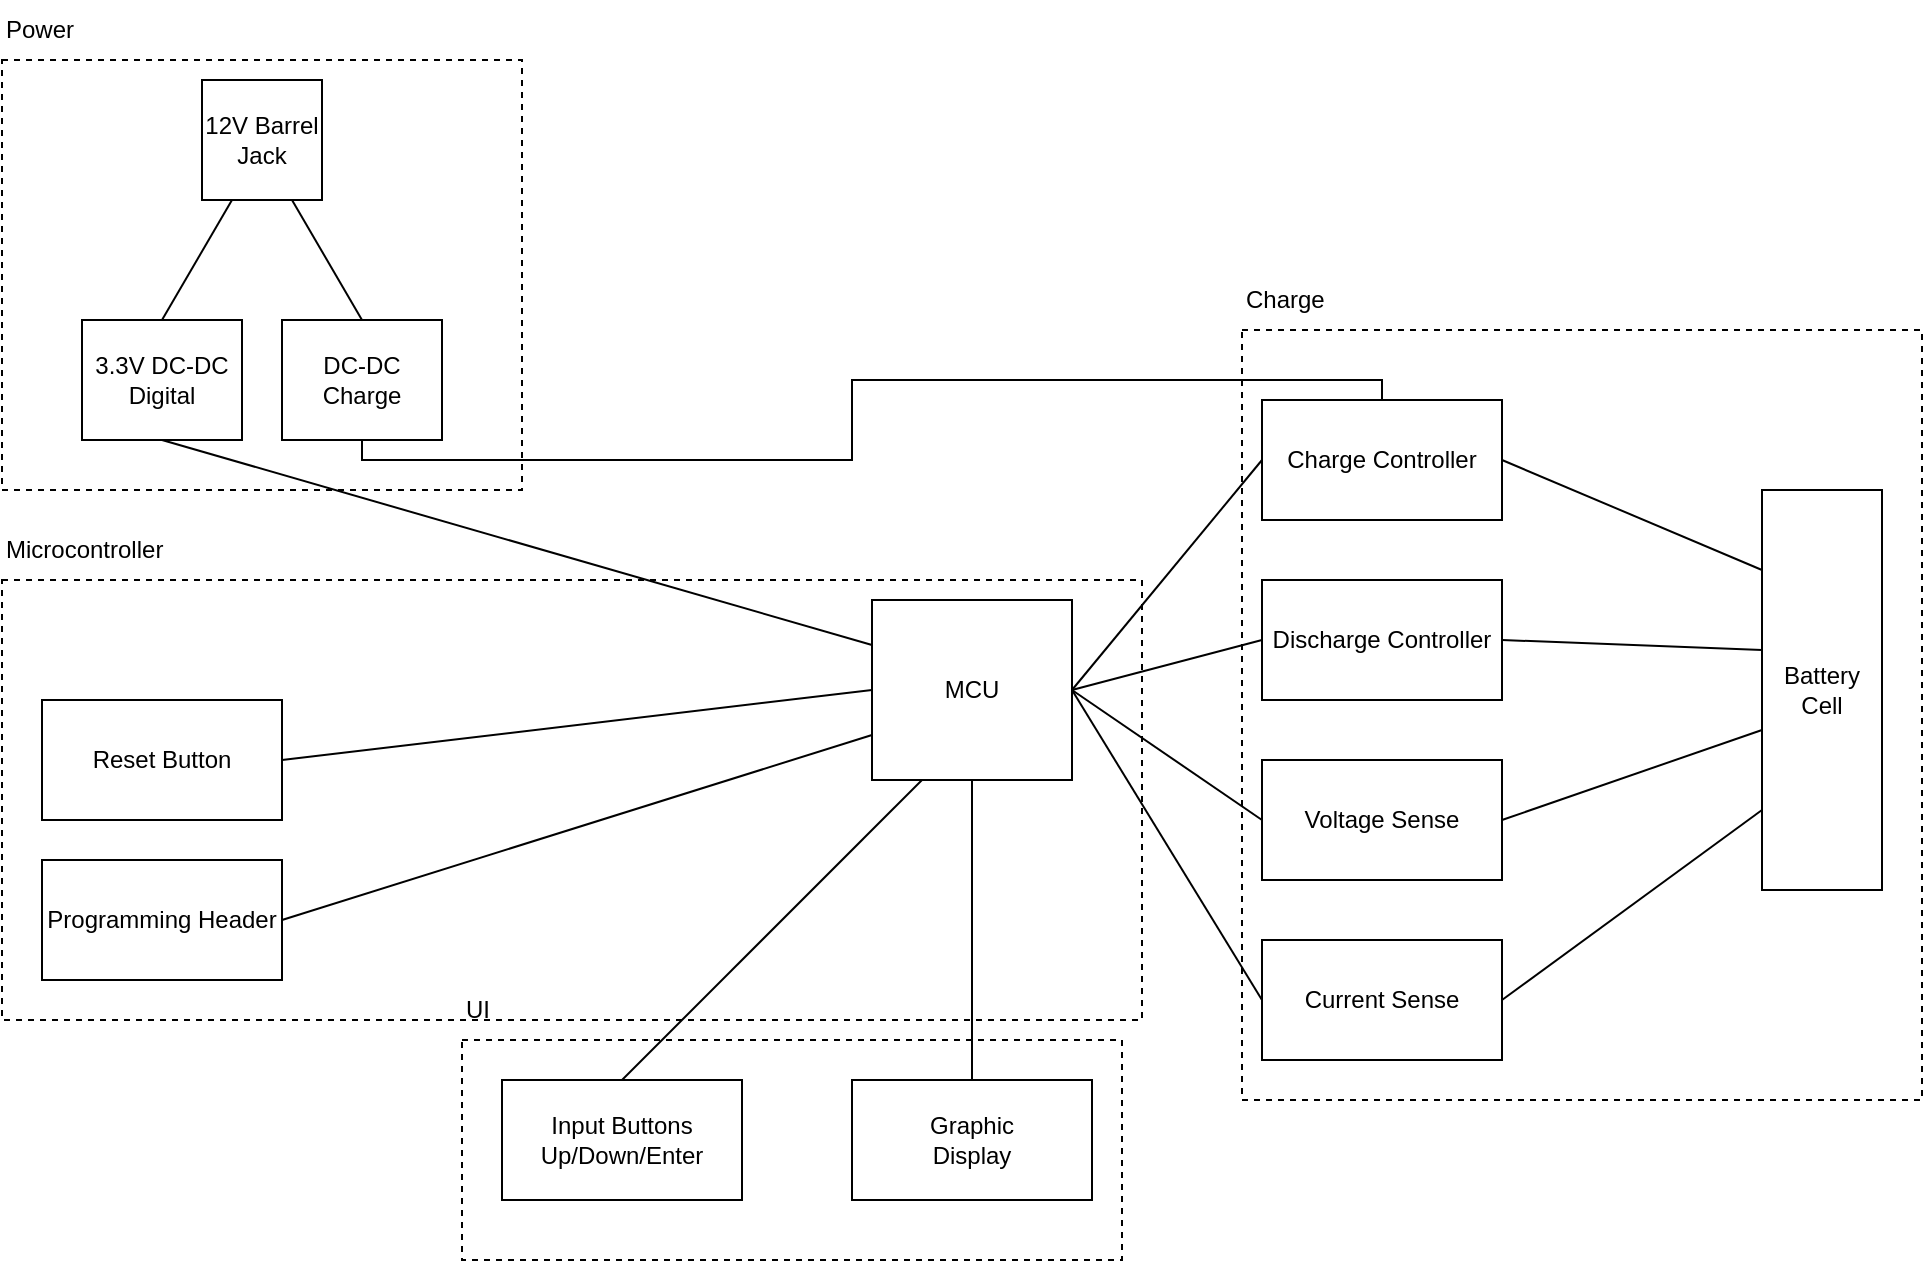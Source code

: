 <mxfile version="20.6.2" type="device"><diagram id="oPc9HzhvtYA8VXXyb_yz" name="Page-1"><mxGraphModel dx="1705" dy="988" grid="1" gridSize="10" guides="1" tooltips="1" connect="1" arrows="1" fold="1" page="1" pageScale="1" pageWidth="1169" pageHeight="827" math="0" shadow="0"><root><mxCell id="0"/><mxCell id="1" parent="0"/><mxCell id="p48xBPm2LTDx9BHNBzC7-1" value="Battery&lt;br&gt;Cell" style="rounded=0;whiteSpace=wrap;html=1;points=[[0,0,0,0,0],[0,0.2,0,0,0],[0,0.4,0,0,0],[0,0.6,0,0,0],[0,0.8,0,0,0],[0,1,0,0,0],[0.25,0,0,0,0],[0.25,1,0,0,0],[0.5,0,0,0,0],[0.5,1,0,0,0],[0.75,0,0,0,0],[0.75,1,0,0,0],[1,0,0,0,0],[1,0.25,0,0,0],[1,0.5,0,0,0],[1,0.75,0,0,0],[1,1,0,0,0]];" parent="1" vertex="1"><mxGeometry x="980" y="295" width="60" height="200" as="geometry"/></mxCell><mxCell id="p48xBPm2LTDx9BHNBzC7-2" value="Graphic&lt;br&gt;Display" style="rounded=0;whiteSpace=wrap;html=1;" parent="1" vertex="1"><mxGeometry x="525" y="590" width="120" height="60" as="geometry"/></mxCell><mxCell id="p48xBPm2LTDx9BHNBzC7-3" value="MCU" style="rounded=0;whiteSpace=wrap;html=1;" parent="1" vertex="1"><mxGeometry x="535" y="350" width="100" height="90" as="geometry"/></mxCell><mxCell id="p48xBPm2LTDx9BHNBzC7-4" value="12V Barrel Jack" style="rounded=0;whiteSpace=wrap;html=1;" parent="1" vertex="1"><mxGeometry x="200" y="90" width="60" height="60" as="geometry"/></mxCell><mxCell id="p48xBPm2LTDx9BHNBzC7-5" value="3.3V DC-DC&lt;br&gt;Digital" style="rounded=0;whiteSpace=wrap;html=1;" parent="1" vertex="1"><mxGeometry x="140" y="210" width="80" height="60" as="geometry"/></mxCell><mxCell id="p48xBPm2LTDx9BHNBzC7-6" value="DC-DC&lt;br&gt;Charge" style="rounded=0;whiteSpace=wrap;html=1;" parent="1" vertex="1"><mxGeometry x="240" y="210" width="80" height="60" as="geometry"/></mxCell><mxCell id="p48xBPm2LTDx9BHNBzC7-7" value="Charge Controller" style="rounded=0;whiteSpace=wrap;html=1;" parent="1" vertex="1"><mxGeometry x="730" y="250" width="120" height="60" as="geometry"/></mxCell><mxCell id="p48xBPm2LTDx9BHNBzC7-8" value="Discharge Controller" style="rounded=0;whiteSpace=wrap;html=1;" parent="1" vertex="1"><mxGeometry x="730" y="340" width="120" height="60" as="geometry"/></mxCell><mxCell id="p48xBPm2LTDx9BHNBzC7-9" value="Voltage Sense" style="rounded=0;whiteSpace=wrap;html=1;" parent="1" vertex="1"><mxGeometry x="730" y="430" width="120" height="60" as="geometry"/></mxCell><mxCell id="p48xBPm2LTDx9BHNBzC7-10" value="Current Sense" style="rounded=0;whiteSpace=wrap;html=1;" parent="1" vertex="1"><mxGeometry x="730" y="520" width="120" height="60" as="geometry"/></mxCell><mxCell id="p48xBPm2LTDx9BHNBzC7-12" value="Reset Button" style="rounded=0;whiteSpace=wrap;html=1;" parent="1" vertex="1"><mxGeometry x="120" y="400" width="120" height="60" as="geometry"/></mxCell><mxCell id="p48xBPm2LTDx9BHNBzC7-13" value="Programming Header" style="rounded=0;whiteSpace=wrap;html=1;" parent="1" vertex="1"><mxGeometry x="120" y="480" width="120" height="60" as="geometry"/></mxCell><mxCell id="LaESP4AcOG7j8FTQNcMe-1" value="" style="endArrow=none;html=1;rounded=0;entryX=0.25;entryY=1;entryDx=0;entryDy=0;exitX=0.5;exitY=0;exitDx=0;exitDy=0;" edge="1" parent="1" source="p48xBPm2LTDx9BHNBzC7-5" target="p48xBPm2LTDx9BHNBzC7-4"><mxGeometry width="50" height="50" relative="1" as="geometry"><mxPoint x="310" y="500" as="sourcePoint"/><mxPoint x="360" y="450" as="targetPoint"/></mxGeometry></mxCell><mxCell id="LaESP4AcOG7j8FTQNcMe-2" value="" style="endArrow=none;html=1;rounded=0;entryX=0.75;entryY=1;entryDx=0;entryDy=0;exitX=0.5;exitY=0;exitDx=0;exitDy=0;" edge="1" parent="1" source="p48xBPm2LTDx9BHNBzC7-6" target="p48xBPm2LTDx9BHNBzC7-4"><mxGeometry width="50" height="50" relative="1" as="geometry"><mxPoint x="310" y="510" as="sourcePoint"/><mxPoint x="360" y="460" as="targetPoint"/></mxGeometry></mxCell><mxCell id="LaESP4AcOG7j8FTQNcMe-3" value="" style="endArrow=none;html=1;rounded=0;exitX=0.5;exitY=1;exitDx=0;exitDy=0;entryX=0;entryY=0.25;entryDx=0;entryDy=0;" edge="1" parent="1" source="p48xBPm2LTDx9BHNBzC7-5" target="p48xBPm2LTDx9BHNBzC7-3"><mxGeometry width="50" height="50" relative="1" as="geometry"><mxPoint x="400" y="370" as="sourcePoint"/><mxPoint x="450" y="320" as="targetPoint"/></mxGeometry></mxCell><mxCell id="LaESP4AcOG7j8FTQNcMe-4" value="" style="endArrow=none;html=1;rounded=0;exitX=0.5;exitY=1;exitDx=0;exitDy=0;entryX=0.5;entryY=0;entryDx=0;entryDy=0;edgeStyle=orthogonalEdgeStyle;" edge="1" parent="1" source="p48xBPm2LTDx9BHNBzC7-6" target="p48xBPm2LTDx9BHNBzC7-7"><mxGeometry width="50" height="50" relative="1" as="geometry"><mxPoint x="410" y="310" as="sourcePoint"/><mxPoint x="460" y="260" as="targetPoint"/></mxGeometry></mxCell><mxCell id="LaESP4AcOG7j8FTQNcMe-5" value="" style="endArrow=none;html=1;rounded=0;entryX=0;entryY=0.5;entryDx=0;entryDy=0;exitX=1;exitY=0.5;exitDx=0;exitDy=0;" edge="1" parent="1" source="p48xBPm2LTDx9BHNBzC7-12" target="p48xBPm2LTDx9BHNBzC7-3"><mxGeometry width="50" height="50" relative="1" as="geometry"><mxPoint x="320" y="620" as="sourcePoint"/><mxPoint x="370" y="570" as="targetPoint"/></mxGeometry></mxCell><mxCell id="LaESP4AcOG7j8FTQNcMe-6" value="" style="endArrow=none;html=1;rounded=0;entryX=0;entryY=0.75;entryDx=0;entryDy=0;exitX=1;exitY=0.5;exitDx=0;exitDy=0;" edge="1" parent="1" source="p48xBPm2LTDx9BHNBzC7-13" target="p48xBPm2LTDx9BHNBzC7-3"><mxGeometry width="50" height="50" relative="1" as="geometry"><mxPoint x="310" y="580" as="sourcePoint"/><mxPoint x="360" y="530" as="targetPoint"/></mxGeometry></mxCell><mxCell id="LaESP4AcOG7j8FTQNcMe-7" value="" style="endArrow=none;html=1;rounded=0;entryX=1;entryY=0.5;entryDx=0;entryDy=0;exitX=0;exitY=0.5;exitDx=0;exitDy=0;" edge="1" parent="1" source="p48xBPm2LTDx9BHNBzC7-7" target="p48xBPm2LTDx9BHNBzC7-3"><mxGeometry width="50" height="50" relative="1" as="geometry"><mxPoint x="530" y="620" as="sourcePoint"/><mxPoint x="580" y="570" as="targetPoint"/></mxGeometry></mxCell><mxCell id="LaESP4AcOG7j8FTQNcMe-8" value="" style="endArrow=none;html=1;rounded=0;entryX=0;entryY=0.5;entryDx=0;entryDy=0;exitX=1;exitY=0.5;exitDx=0;exitDy=0;" edge="1" parent="1" source="p48xBPm2LTDx9BHNBzC7-3" target="p48xBPm2LTDx9BHNBzC7-8"><mxGeometry width="50" height="50" relative="1" as="geometry"><mxPoint x="600" y="640" as="sourcePoint"/><mxPoint x="650" y="590" as="targetPoint"/></mxGeometry></mxCell><mxCell id="LaESP4AcOG7j8FTQNcMe-9" value="" style="endArrow=none;html=1;rounded=0;entryX=0;entryY=0.5;entryDx=0;entryDy=0;exitX=1;exitY=0.5;exitDx=0;exitDy=0;" edge="1" parent="1" source="p48xBPm2LTDx9BHNBzC7-3" target="p48xBPm2LTDx9BHNBzC7-9"><mxGeometry width="50" height="50" relative="1" as="geometry"><mxPoint x="650" y="600" as="sourcePoint"/><mxPoint x="700" y="550" as="targetPoint"/></mxGeometry></mxCell><mxCell id="LaESP4AcOG7j8FTQNcMe-10" value="" style="endArrow=none;html=1;rounded=0;exitX=1;exitY=0.5;exitDx=0;exitDy=0;entryX=0;entryY=0.5;entryDx=0;entryDy=0;" edge="1" parent="1" source="p48xBPm2LTDx9BHNBzC7-3" target="p48xBPm2LTDx9BHNBzC7-10"><mxGeometry width="50" height="50" relative="1" as="geometry"><mxPoint x="410" y="610" as="sourcePoint"/><mxPoint x="720" y="550" as="targetPoint"/></mxGeometry></mxCell><mxCell id="LaESP4AcOG7j8FTQNcMe-11" value="" style="endArrow=none;html=1;rounded=0;exitX=1;exitY=0.5;exitDx=0;exitDy=0;entryX=0;entryY=0.2;entryDx=0;entryDy=0;entryPerimeter=0;" edge="1" parent="1" source="p48xBPm2LTDx9BHNBzC7-7" target="p48xBPm2LTDx9BHNBzC7-1"><mxGeometry width="50" height="50" relative="1" as="geometry"><mxPoint x="910" y="650" as="sourcePoint"/><mxPoint x="940" y="390" as="targetPoint"/></mxGeometry></mxCell><mxCell id="LaESP4AcOG7j8FTQNcMe-12" value="" style="endArrow=none;html=1;rounded=0;entryX=0;entryY=0.4;entryDx=0;entryDy=0;entryPerimeter=0;exitX=1;exitY=0.5;exitDx=0;exitDy=0;" edge="1" parent="1" source="p48xBPm2LTDx9BHNBzC7-8" target="p48xBPm2LTDx9BHNBzC7-1"><mxGeometry width="50" height="50" relative="1" as="geometry"><mxPoint x="560" y="630" as="sourcePoint"/><mxPoint x="610" y="580" as="targetPoint"/></mxGeometry></mxCell><mxCell id="LaESP4AcOG7j8FTQNcMe-13" value="" style="endArrow=none;html=1;rounded=0;entryX=0;entryY=0.6;entryDx=0;entryDy=0;entryPerimeter=0;exitX=1;exitY=0.5;exitDx=0;exitDy=0;" edge="1" parent="1" source="p48xBPm2LTDx9BHNBzC7-9" target="p48xBPm2LTDx9BHNBzC7-1"><mxGeometry width="50" height="50" relative="1" as="geometry"><mxPoint x="920" y="480" as="sourcePoint"/><mxPoint x="970" y="430" as="targetPoint"/></mxGeometry></mxCell><mxCell id="LaESP4AcOG7j8FTQNcMe-14" value="" style="endArrow=none;html=1;rounded=0;entryX=0;entryY=0.8;entryDx=0;entryDy=0;entryPerimeter=0;exitX=1;exitY=0.5;exitDx=0;exitDy=0;" edge="1" parent="1" source="p48xBPm2LTDx9BHNBzC7-10" target="p48xBPm2LTDx9BHNBzC7-1"><mxGeometry width="50" height="50" relative="1" as="geometry"><mxPoint x="860" y="650" as="sourcePoint"/><mxPoint x="910" y="600" as="targetPoint"/></mxGeometry></mxCell><mxCell id="LaESP4AcOG7j8FTQNcMe-15" value="" style="endArrow=none;html=1;rounded=0;entryX=0.5;entryY=1;entryDx=0;entryDy=0;exitX=0.5;exitY=0;exitDx=0;exitDy=0;" edge="1" parent="1" source="p48xBPm2LTDx9BHNBzC7-2" target="p48xBPm2LTDx9BHNBzC7-3"><mxGeometry width="50" height="50" relative="1" as="geometry"><mxPoint x="190" y="640" as="sourcePoint"/><mxPoint x="240" y="590" as="targetPoint"/></mxGeometry></mxCell><mxCell id="LaESP4AcOG7j8FTQNcMe-16" value="Input Buttons&lt;br&gt;Up/Down/Enter" style="rounded=0;whiteSpace=wrap;html=1;" vertex="1" parent="1"><mxGeometry x="350" y="590" width="120" height="60" as="geometry"/></mxCell><mxCell id="LaESP4AcOG7j8FTQNcMe-17" value="" style="endArrow=none;html=1;rounded=0;entryX=0.25;entryY=1;entryDx=0;entryDy=0;exitX=0.5;exitY=0;exitDx=0;exitDy=0;" edge="1" parent="1" source="LaESP4AcOG7j8FTQNcMe-16" target="p48xBPm2LTDx9BHNBzC7-3"><mxGeometry width="50" height="50" relative="1" as="geometry"><mxPoint x="410" y="590" as="sourcePoint"/><mxPoint x="300" y="690" as="targetPoint"/></mxGeometry></mxCell><mxCell id="LaESP4AcOG7j8FTQNcMe-18" value="" style="rounded=0;whiteSpace=wrap;html=1;dashed=1;fillColor=none;" vertex="1" parent="1"><mxGeometry x="100" y="80" width="260" height="215" as="geometry"/></mxCell><mxCell id="LaESP4AcOG7j8FTQNcMe-19" value="Power" style="text;html=1;align=left;verticalAlign=middle;resizable=0;points=[];autosize=1;strokeColor=none;fillColor=none;" vertex="1" parent="1"><mxGeometry x="100" y="50" width="60" height="30" as="geometry"/></mxCell><mxCell id="LaESP4AcOG7j8FTQNcMe-20" value="" style="rounded=0;whiteSpace=wrap;html=1;dashed=1;fillColor=none;" vertex="1" parent="1"><mxGeometry x="720" y="215" width="340" height="385" as="geometry"/></mxCell><mxCell id="LaESP4AcOG7j8FTQNcMe-21" value="Charge" style="text;html=1;align=left;verticalAlign=middle;resizable=0;points=[];autosize=1;strokeColor=none;fillColor=none;" vertex="1" parent="1"><mxGeometry x="720" y="185" width="60" height="30" as="geometry"/></mxCell><mxCell id="LaESP4AcOG7j8FTQNcMe-22" value="" style="rounded=0;whiteSpace=wrap;html=1;dashed=1;fillColor=none;" vertex="1" parent="1"><mxGeometry x="330" y="570" width="330" height="110" as="geometry"/></mxCell><mxCell id="LaESP4AcOG7j8FTQNcMe-23" value="UI" style="text;html=1;align=left;verticalAlign=middle;resizable=0;points=[];autosize=1;strokeColor=none;fillColor=none;" vertex="1" parent="1"><mxGeometry x="330" y="540" width="40" height="30" as="geometry"/></mxCell><mxCell id="LaESP4AcOG7j8FTQNcMe-24" value="" style="rounded=0;whiteSpace=wrap;html=1;dashed=1;fillColor=none;" vertex="1" parent="1"><mxGeometry x="100" y="340" width="570" height="220" as="geometry"/></mxCell><mxCell id="LaESP4AcOG7j8FTQNcMe-25" value="Microcontroller" style="text;html=1;align=left;verticalAlign=middle;resizable=0;points=[];autosize=1;strokeColor=none;fillColor=none;" vertex="1" parent="1"><mxGeometry x="100" y="310" width="100" height="30" as="geometry"/></mxCell></root></mxGraphModel></diagram></mxfile>